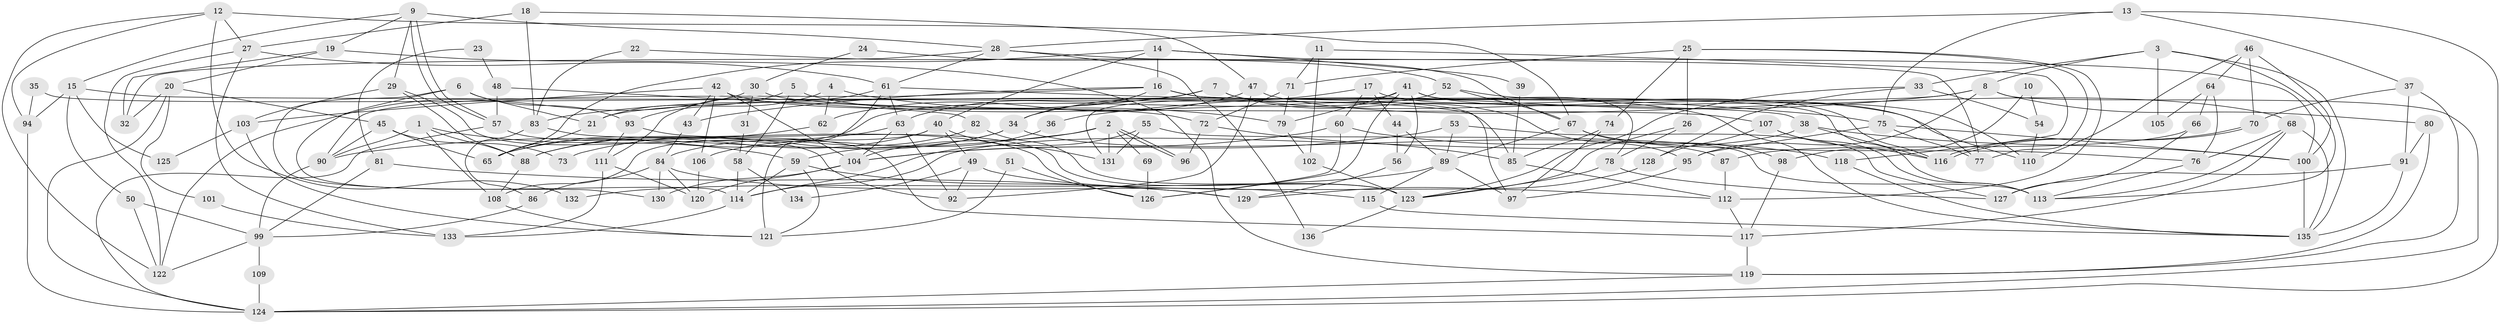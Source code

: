 // Generated by graph-tools (version 1.1) at 2025/14/03/09/25 04:14:52]
// undirected, 136 vertices, 272 edges
graph export_dot {
graph [start="1"]
  node [color=gray90,style=filled];
  1;
  2;
  3;
  4;
  5;
  6;
  7;
  8;
  9;
  10;
  11;
  12;
  13;
  14;
  15;
  16;
  17;
  18;
  19;
  20;
  21;
  22;
  23;
  24;
  25;
  26;
  27;
  28;
  29;
  30;
  31;
  32;
  33;
  34;
  35;
  36;
  37;
  38;
  39;
  40;
  41;
  42;
  43;
  44;
  45;
  46;
  47;
  48;
  49;
  50;
  51;
  52;
  53;
  54;
  55;
  56;
  57;
  58;
  59;
  60;
  61;
  62;
  63;
  64;
  65;
  66;
  67;
  68;
  69;
  70;
  71;
  72;
  73;
  74;
  75;
  76;
  77;
  78;
  79;
  80;
  81;
  82;
  83;
  84;
  85;
  86;
  87;
  88;
  89;
  90;
  91;
  92;
  93;
  94;
  95;
  96;
  97;
  98;
  99;
  100;
  101;
  102;
  103;
  104;
  105;
  106;
  107;
  108;
  109;
  110;
  111;
  112;
  113;
  114;
  115;
  116;
  117;
  118;
  119;
  120;
  121;
  122;
  123;
  124;
  125;
  126;
  127;
  128;
  129;
  130;
  131;
  132;
  133;
  134;
  135;
  136;
  1 -- 90;
  1 -- 108;
  1 -- 59;
  1 -- 88;
  2 -- 96;
  2 -- 96;
  2 -- 90;
  2 -- 69;
  2 -- 104;
  2 -- 131;
  3 -- 135;
  3 -- 8;
  3 -- 33;
  3 -- 105;
  3 -- 113;
  4 -- 62;
  4 -- 93;
  4 -- 79;
  5 -- 21;
  5 -- 135;
  5 -- 58;
  6 -- 21;
  6 -- 93;
  6 -- 114;
  6 -- 130;
  7 -- 63;
  7 -- 95;
  7 -- 83;
  7 -- 110;
  8 -- 95;
  8 -- 124;
  8 -- 21;
  8 -- 36;
  8 -- 80;
  9 -- 57;
  9 -- 57;
  9 -- 29;
  9 -- 15;
  9 -- 19;
  9 -- 28;
  10 -- 54;
  10 -- 98;
  11 -- 102;
  11 -- 118;
  11 -- 71;
  12 -- 67;
  12 -- 122;
  12 -- 27;
  12 -- 94;
  12 -- 132;
  13 -- 75;
  13 -- 28;
  13 -- 37;
  13 -- 124;
  14 -- 40;
  14 -- 77;
  14 -- 16;
  14 -- 39;
  14 -- 65;
  15 -- 94;
  15 -- 38;
  15 -- 50;
  15 -- 125;
  16 -- 90;
  16 -- 34;
  16 -- 43;
  16 -- 97;
  16 -- 113;
  17 -- 116;
  17 -- 60;
  17 -- 34;
  17 -- 44;
  18 -- 27;
  18 -- 47;
  18 -- 83;
  19 -- 20;
  19 -- 32;
  19 -- 119;
  20 -- 124;
  20 -- 32;
  20 -- 45;
  20 -- 101;
  21 -- 65;
  22 -- 83;
  22 -- 52;
  23 -- 48;
  23 -- 81;
  24 -- 30;
  24 -- 67;
  25 -- 112;
  25 -- 71;
  25 -- 26;
  25 -- 74;
  25 -- 77;
  26 -- 78;
  26 -- 123;
  27 -- 61;
  27 -- 122;
  27 -- 133;
  28 -- 100;
  28 -- 32;
  28 -- 61;
  28 -- 136;
  29 -- 103;
  29 -- 88;
  29 -- 92;
  30 -- 122;
  30 -- 107;
  30 -- 31;
  31 -- 58;
  33 -- 123;
  33 -- 54;
  33 -- 128;
  34 -- 73;
  34 -- 87;
  34 -- 106;
  35 -- 94;
  35 -- 85;
  36 -- 59;
  37 -- 119;
  37 -- 70;
  37 -- 91;
  38 -- 114;
  38 -- 100;
  38 -- 116;
  39 -- 85;
  40 -- 108;
  40 -- 131;
  40 -- 49;
  40 -- 88;
  41 -- 110;
  41 -- 131;
  41 -- 56;
  41 -- 78;
  41 -- 79;
  41 -- 126;
  42 -- 72;
  42 -- 104;
  42 -- 43;
  42 -- 103;
  42 -- 106;
  43 -- 84;
  44 -- 56;
  44 -- 89;
  45 -- 65;
  45 -- 73;
  45 -- 90;
  46 -- 100;
  46 -- 70;
  46 -- 64;
  46 -- 110;
  47 -- 92;
  47 -- 68;
  47 -- 62;
  48 -- 57;
  48 -- 82;
  49 -- 92;
  49 -- 112;
  49 -- 134;
  50 -- 122;
  50 -- 99;
  51 -- 121;
  51 -- 126;
  52 -- 77;
  52 -- 67;
  52 -- 65;
  53 -- 89;
  53 -- 104;
  53 -- 127;
  54 -- 110;
  55 -- 114;
  55 -- 113;
  55 -- 131;
  56 -- 129;
  57 -- 124;
  57 -- 117;
  58 -- 114;
  58 -- 134;
  59 -- 114;
  59 -- 121;
  59 -- 129;
  60 -- 126;
  60 -- 104;
  60 -- 118;
  61 -- 63;
  61 -- 75;
  61 -- 111;
  61 -- 121;
  62 -- 65;
  63 -- 104;
  63 -- 88;
  63 -- 92;
  64 -- 76;
  64 -- 66;
  64 -- 105;
  66 -- 87;
  66 -- 127;
  67 -- 89;
  67 -- 76;
  67 -- 98;
  68 -- 117;
  68 -- 113;
  68 -- 76;
  68 -- 135;
  69 -- 126;
  70 -- 116;
  70 -- 116;
  71 -- 79;
  71 -- 72;
  72 -- 85;
  72 -- 96;
  74 -- 97;
  74 -- 85;
  75 -- 100;
  75 -- 77;
  75 -- 95;
  76 -- 113;
  78 -- 127;
  78 -- 123;
  79 -- 102;
  80 -- 91;
  80 -- 119;
  81 -- 99;
  81 -- 129;
  82 -- 123;
  82 -- 84;
  83 -- 86;
  83 -- 126;
  84 -- 120;
  84 -- 86;
  84 -- 115;
  84 -- 130;
  85 -- 112;
  86 -- 99;
  87 -- 112;
  88 -- 108;
  89 -- 115;
  89 -- 97;
  89 -- 132;
  90 -- 99;
  91 -- 127;
  91 -- 135;
  93 -- 111;
  93 -- 123;
  94 -- 124;
  95 -- 97;
  98 -- 117;
  99 -- 109;
  99 -- 122;
  100 -- 135;
  101 -- 133;
  102 -- 123;
  103 -- 121;
  103 -- 125;
  104 -- 130;
  104 -- 120;
  106 -- 120;
  107 -- 116;
  107 -- 113;
  107 -- 128;
  108 -- 121;
  109 -- 124;
  111 -- 120;
  111 -- 133;
  112 -- 117;
  114 -- 133;
  115 -- 135;
  117 -- 119;
  118 -- 135;
  119 -- 124;
  123 -- 136;
  128 -- 129;
}
